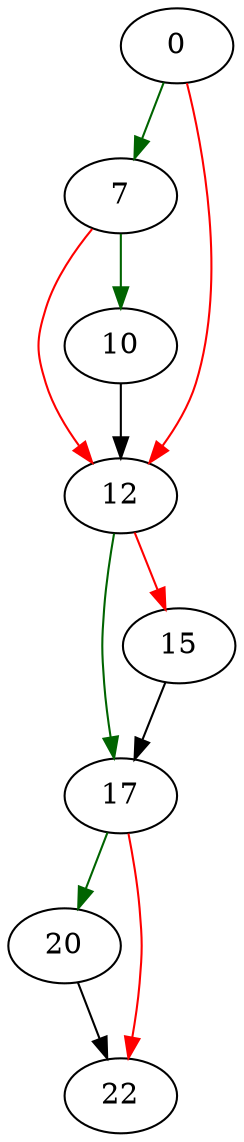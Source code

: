 strict digraph {
	// Node definitions.
	0 [entry=true];
	7;
	12;
	10;
	17;
	15;
	20;
	22;

	// Edge definitions.
	0 -> 7 [
		color=darkgreen
		cond=true
	];
	0 -> 12 [
		color=red
		cond=false
	];
	7 -> 12 [
		color=red
		cond=false
	];
	7 -> 10 [
		color=darkgreen
		cond=true
	];
	12 -> 17 [
		color=darkgreen
		cond=true
	];
	12 -> 15 [
		color=red
		cond=false
	];
	10 -> 12;
	17 -> 20 [
		color=darkgreen
		cond=true
	];
	17 -> 22 [
		color=red
		cond=false
	];
	15 -> 17;
	20 -> 22;
}